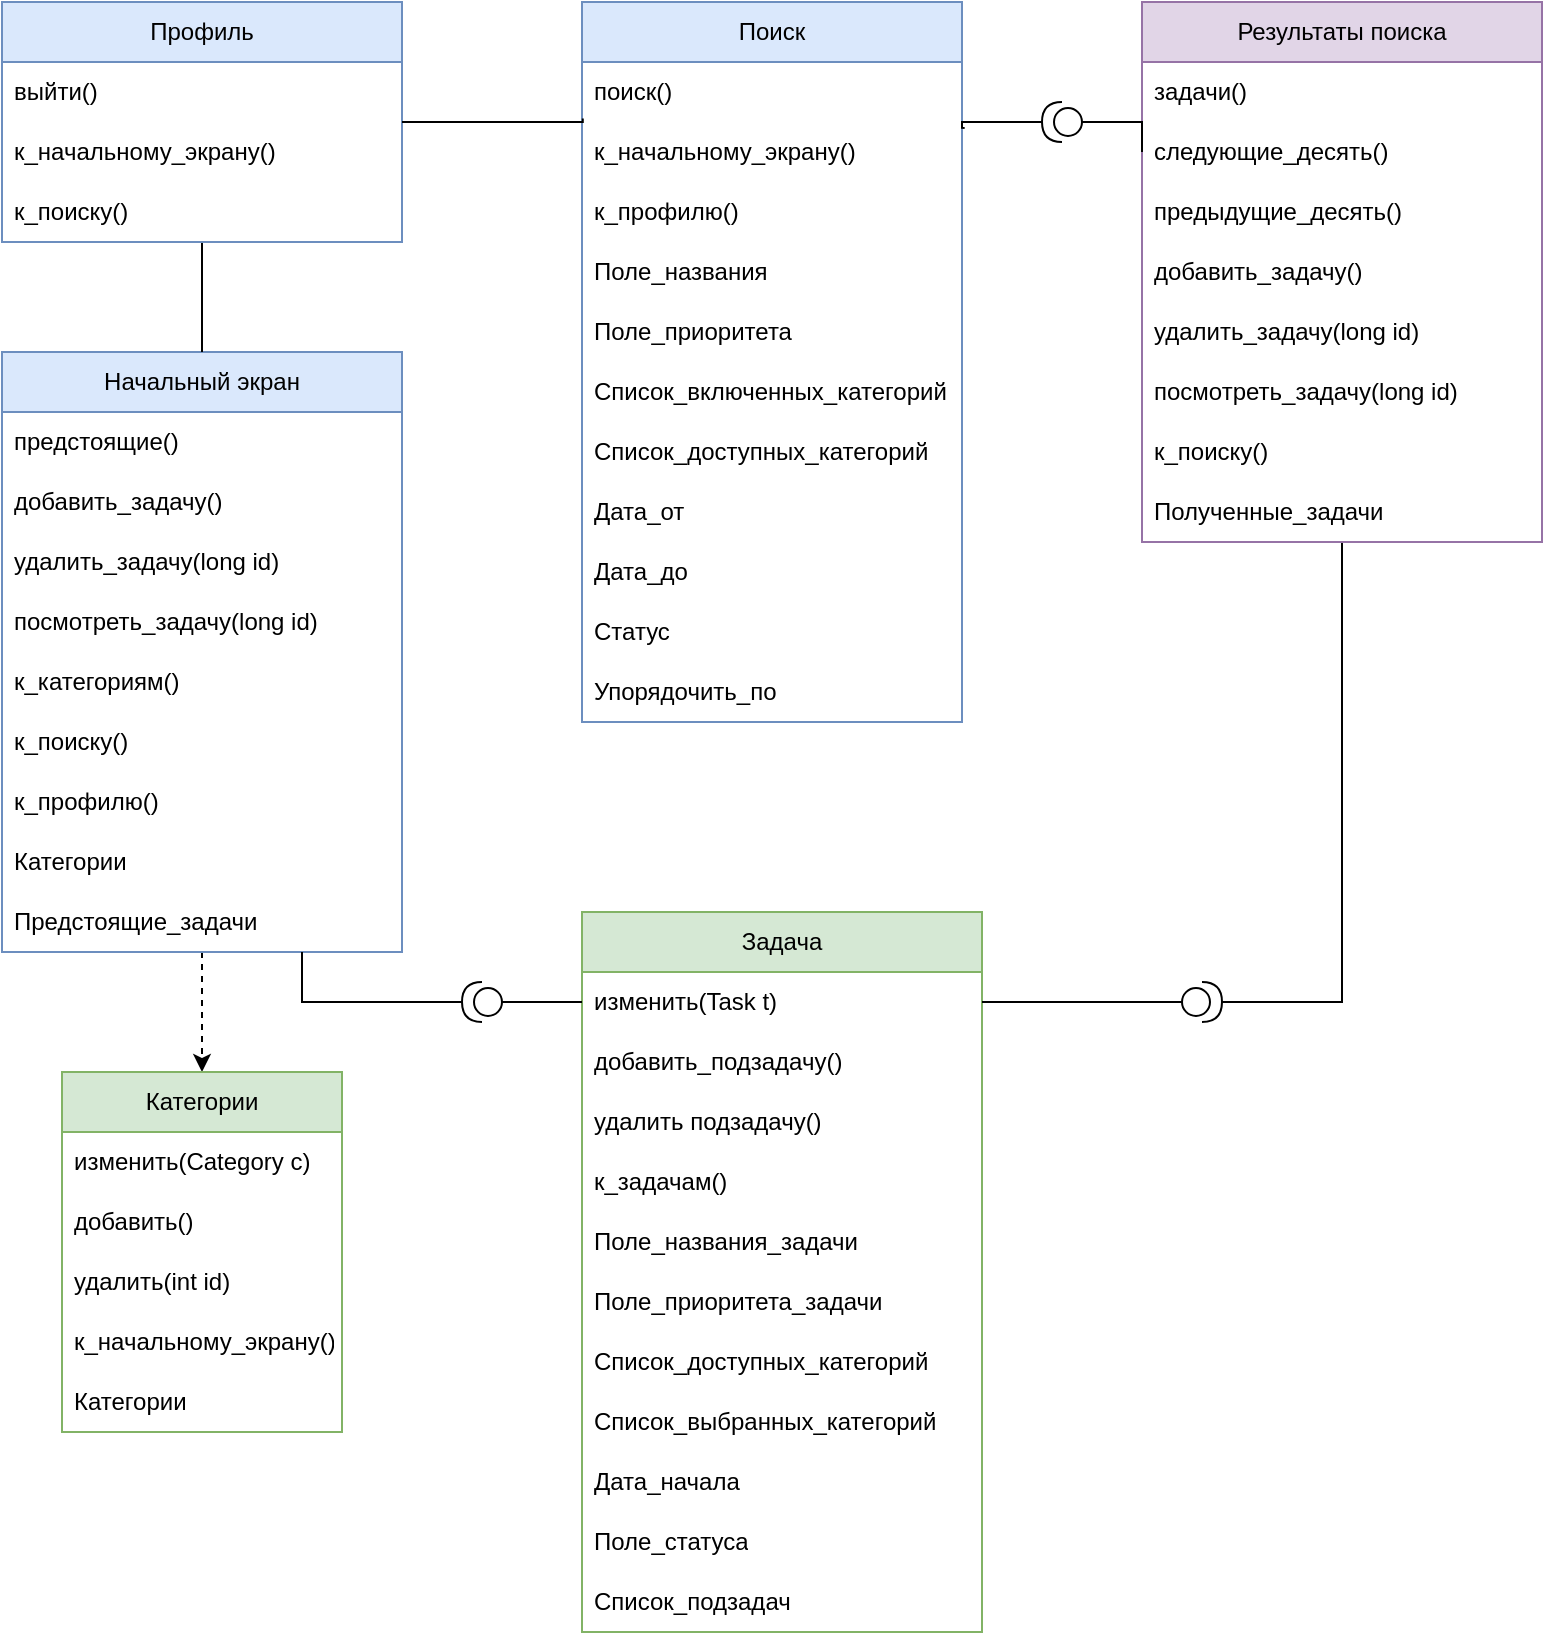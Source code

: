<mxfile version="26.1.0">
  <diagram name="Страница — 1" id="RbK2EaCYJIcAzCKS40ST">
    <mxGraphModel dx="1038" dy="853" grid="1" gridSize="10" guides="1" tooltips="1" connect="1" arrows="1" fold="1" page="1" pageScale="1" pageWidth="827" pageHeight="1169" math="0" shadow="0">
      <root>
        <mxCell id="0" />
        <mxCell id="1" parent="0" />
        <mxCell id="BAqkVpjLo9MUSPYBQ6K9-26" style="edgeStyle=orthogonalEdgeStyle;rounded=0;orthogonalLoop=1;jettySize=auto;html=1;exitX=0.5;exitY=1;exitDx=0;exitDy=0;entryX=0.5;entryY=0;entryDx=0;entryDy=0;dashed=1;" edge="1" parent="1" source="w0oGPs0FV6ANnLtdmTdL-5" target="w0oGPs0FV6ANnLtdmTdL-43">
          <mxGeometry relative="1" as="geometry" />
        </mxCell>
        <mxCell id="w0oGPs0FV6ANnLtdmTdL-5" value="Начальный экран" style="swimlane;fontStyle=0;childLayout=stackLayout;horizontal=1;startSize=30;horizontalStack=0;resizeParent=1;resizeParentMax=0;resizeLast=0;collapsible=1;marginBottom=0;whiteSpace=wrap;html=1;fillColor=#dae8fc;strokeColor=#6c8ebf;" parent="1" vertex="1">
          <mxGeometry x="230" y="280" width="200" height="300" as="geometry">
            <mxRectangle x="400" y="160" width="140" height="30" as="alternateBounds" />
          </mxGeometry>
        </mxCell>
        <mxCell id="w0oGPs0FV6ANnLtdmTdL-6" value="предстоящие()" style="text;strokeColor=none;fillColor=none;align=left;verticalAlign=middle;spacingLeft=4;spacingRight=4;overflow=hidden;points=[[0,0.5],[1,0.5]];portConstraint=eastwest;rotatable=0;whiteSpace=wrap;html=1;" parent="w0oGPs0FV6ANnLtdmTdL-5" vertex="1">
          <mxGeometry y="30" width="200" height="30" as="geometry" />
        </mxCell>
        <mxCell id="w0oGPs0FV6ANnLtdmTdL-7" value="добавить_задачу()" style="text;strokeColor=none;fillColor=none;align=left;verticalAlign=middle;spacingLeft=4;spacingRight=4;overflow=hidden;points=[[0,0.5],[1,0.5]];portConstraint=eastwest;rotatable=0;whiteSpace=wrap;html=1;" parent="w0oGPs0FV6ANnLtdmTdL-5" vertex="1">
          <mxGeometry y="60" width="200" height="30" as="geometry" />
        </mxCell>
        <mxCell id="w0oGPs0FV6ANnLtdmTdL-8" value="удалить_задачу(long id)" style="text;strokeColor=none;fillColor=none;align=left;verticalAlign=middle;spacingLeft=4;spacingRight=4;overflow=hidden;points=[[0,0.5],[1,0.5]];portConstraint=eastwest;rotatable=0;whiteSpace=wrap;html=1;" parent="w0oGPs0FV6ANnLtdmTdL-5" vertex="1">
          <mxGeometry y="90" width="200" height="30" as="geometry" />
        </mxCell>
        <mxCell id="w0oGPs0FV6ANnLtdmTdL-15" value="посмотреть_задачу(long id)" style="text;strokeColor=none;fillColor=none;align=left;verticalAlign=middle;spacingLeft=4;spacingRight=4;overflow=hidden;points=[[0,0.5],[1,0.5]];portConstraint=eastwest;rotatable=0;whiteSpace=wrap;html=1;" parent="w0oGPs0FV6ANnLtdmTdL-5" vertex="1">
          <mxGeometry y="120" width="200" height="30" as="geometry" />
        </mxCell>
        <mxCell id="w0oGPs0FV6ANnLtdmTdL-14" value="к_категориям()" style="text;strokeColor=none;fillColor=none;align=left;verticalAlign=middle;spacingLeft=4;spacingRight=4;overflow=hidden;points=[[0,0.5],[1,0.5]];portConstraint=eastwest;rotatable=0;whiteSpace=wrap;html=1;" parent="w0oGPs0FV6ANnLtdmTdL-5" vertex="1">
          <mxGeometry y="150" width="200" height="30" as="geometry" />
        </mxCell>
        <mxCell id="w0oGPs0FV6ANnLtdmTdL-13" value="к_поиску()" style="text;strokeColor=none;fillColor=none;align=left;verticalAlign=middle;spacingLeft=4;spacingRight=4;overflow=hidden;points=[[0,0.5],[1,0.5]];portConstraint=eastwest;rotatable=0;whiteSpace=wrap;html=1;" parent="w0oGPs0FV6ANnLtdmTdL-5" vertex="1">
          <mxGeometry y="180" width="200" height="30" as="geometry" />
        </mxCell>
        <mxCell id="w0oGPs0FV6ANnLtdmTdL-12" value="к_профилю()" style="text;strokeColor=none;fillColor=none;align=left;verticalAlign=middle;spacingLeft=4;spacingRight=4;overflow=hidden;points=[[0,0.5],[1,0.5]];portConstraint=eastwest;rotatable=0;whiteSpace=wrap;html=1;" parent="w0oGPs0FV6ANnLtdmTdL-5" vertex="1">
          <mxGeometry y="210" width="200" height="30" as="geometry" />
        </mxCell>
        <mxCell id="BAqkVpjLo9MUSPYBQ6K9-1" value="Категории" style="text;strokeColor=none;fillColor=none;align=left;verticalAlign=middle;spacingLeft=4;spacingRight=4;overflow=hidden;points=[[0,0.5],[1,0.5]];portConstraint=eastwest;rotatable=0;whiteSpace=wrap;html=1;" vertex="1" parent="w0oGPs0FV6ANnLtdmTdL-5">
          <mxGeometry y="240" width="200" height="30" as="geometry" />
        </mxCell>
        <mxCell id="BAqkVpjLo9MUSPYBQ6K9-2" value="Предстоящие_задачи" style="text;strokeColor=none;fillColor=none;align=left;verticalAlign=middle;spacingLeft=4;spacingRight=4;overflow=hidden;points=[[0,0.5],[1,0.5]];portConstraint=eastwest;rotatable=0;whiteSpace=wrap;html=1;" vertex="1" parent="w0oGPs0FV6ANnLtdmTdL-5">
          <mxGeometry y="270" width="200" height="30" as="geometry" />
        </mxCell>
        <mxCell id="BAqkVpjLo9MUSPYBQ6K9-23" style="edgeStyle=orthogonalEdgeStyle;rounded=0;orthogonalLoop=1;jettySize=auto;html=1;exitX=0.5;exitY=1;exitDx=0;exitDy=0;endArrow=none;startFill=0;" edge="1" parent="1" source="w0oGPs0FV6ANnLtdmTdL-16" target="BAqkVpjLo9MUSPYBQ6K9-24">
          <mxGeometry relative="1" as="geometry">
            <mxPoint x="830" y="605" as="targetPoint" />
            <Array as="points">
              <mxPoint x="900" y="605" />
            </Array>
          </mxGeometry>
        </mxCell>
        <mxCell id="w0oGPs0FV6ANnLtdmTdL-16" value="Результаты поиска" style="swimlane;fontStyle=0;childLayout=stackLayout;horizontal=1;startSize=30;horizontalStack=0;resizeParent=1;resizeParentMax=0;resizeLast=0;collapsible=1;marginBottom=0;whiteSpace=wrap;html=1;fillColor=#e1d5e7;strokeColor=#9673a6;" parent="1" vertex="1">
          <mxGeometry x="800" y="105" width="200" height="270" as="geometry">
            <mxRectangle x="400" y="160" width="140" height="30" as="alternateBounds" />
          </mxGeometry>
        </mxCell>
        <mxCell id="w0oGPs0FV6ANnLtdmTdL-17" value="задачи()" style="text;strokeColor=none;fillColor=none;align=left;verticalAlign=middle;spacingLeft=4;spacingRight=4;overflow=hidden;points=[[0,0.5],[1,0.5]];portConstraint=eastwest;rotatable=0;whiteSpace=wrap;html=1;" parent="w0oGPs0FV6ANnLtdmTdL-16" vertex="1">
          <mxGeometry y="30" width="200" height="30" as="geometry" />
        </mxCell>
        <mxCell id="w0oGPs0FV6ANnLtdmTdL-25" value="следующие_десять()" style="text;strokeColor=none;fillColor=none;align=left;verticalAlign=middle;spacingLeft=4;spacingRight=4;overflow=hidden;points=[[0,0.5],[1,0.5]];portConstraint=eastwest;rotatable=0;whiteSpace=wrap;html=1;" parent="w0oGPs0FV6ANnLtdmTdL-16" vertex="1">
          <mxGeometry y="60" width="200" height="30" as="geometry" />
        </mxCell>
        <mxCell id="w0oGPs0FV6ANnLtdmTdL-24" value="предыдущие_десять()" style="text;strokeColor=none;fillColor=none;align=left;verticalAlign=middle;spacingLeft=4;spacingRight=4;overflow=hidden;points=[[0,0.5],[1,0.5]];portConstraint=eastwest;rotatable=0;whiteSpace=wrap;html=1;" parent="w0oGPs0FV6ANnLtdmTdL-16" vertex="1">
          <mxGeometry y="90" width="200" height="30" as="geometry" />
        </mxCell>
        <mxCell id="w0oGPs0FV6ANnLtdmTdL-18" value="добавить_задачу()" style="text;strokeColor=none;fillColor=none;align=left;verticalAlign=middle;spacingLeft=4;spacingRight=4;overflow=hidden;points=[[0,0.5],[1,0.5]];portConstraint=eastwest;rotatable=0;whiteSpace=wrap;html=1;" parent="w0oGPs0FV6ANnLtdmTdL-16" vertex="1">
          <mxGeometry y="120" width="200" height="30" as="geometry" />
        </mxCell>
        <mxCell id="w0oGPs0FV6ANnLtdmTdL-19" value="удалить_задачу(long id)" style="text;strokeColor=none;fillColor=none;align=left;verticalAlign=middle;spacingLeft=4;spacingRight=4;overflow=hidden;points=[[0,0.5],[1,0.5]];portConstraint=eastwest;rotatable=0;whiteSpace=wrap;html=1;" parent="w0oGPs0FV6ANnLtdmTdL-16" vertex="1">
          <mxGeometry y="150" width="200" height="30" as="geometry" />
        </mxCell>
        <mxCell id="w0oGPs0FV6ANnLtdmTdL-20" value="посмотреть_задачу(long id)" style="text;strokeColor=none;fillColor=none;align=left;verticalAlign=middle;spacingLeft=4;spacingRight=4;overflow=hidden;points=[[0,0.5],[1,0.5]];portConstraint=eastwest;rotatable=0;whiteSpace=wrap;html=1;" parent="w0oGPs0FV6ANnLtdmTdL-16" vertex="1">
          <mxGeometry y="180" width="200" height="30" as="geometry" />
        </mxCell>
        <mxCell id="w0oGPs0FV6ANnLtdmTdL-22" value="к_поиску()" style="text;strokeColor=none;fillColor=none;align=left;verticalAlign=middle;spacingLeft=4;spacingRight=4;overflow=hidden;points=[[0,0.5],[1,0.5]];portConstraint=eastwest;rotatable=0;whiteSpace=wrap;html=1;" parent="w0oGPs0FV6ANnLtdmTdL-16" vertex="1">
          <mxGeometry y="210" width="200" height="30" as="geometry" />
        </mxCell>
        <mxCell id="BAqkVpjLo9MUSPYBQ6K9-3" value="Полученные_задачи" style="text;strokeColor=none;fillColor=none;align=left;verticalAlign=middle;spacingLeft=4;spacingRight=4;overflow=hidden;points=[[0,0.5],[1,0.5]];portConstraint=eastwest;rotatable=0;whiteSpace=wrap;html=1;" vertex="1" parent="w0oGPs0FV6ANnLtdmTdL-16">
          <mxGeometry y="240" width="200" height="30" as="geometry" />
        </mxCell>
        <mxCell id="w0oGPs0FV6ANnLtdmTdL-30" value="Поиск" style="swimlane;fontStyle=0;childLayout=stackLayout;horizontal=1;startSize=30;horizontalStack=0;resizeParent=1;resizeParentMax=0;resizeLast=0;collapsible=1;marginBottom=0;whiteSpace=wrap;html=1;fillColor=#dae8fc;strokeColor=#6c8ebf;" parent="1" vertex="1">
          <mxGeometry x="520" y="105" width="190" height="360" as="geometry">
            <mxRectangle x="400" y="160" width="140" height="30" as="alternateBounds" />
          </mxGeometry>
        </mxCell>
        <mxCell id="w0oGPs0FV6ANnLtdmTdL-31" value="поиск()" style="text;strokeColor=none;fillColor=none;align=left;verticalAlign=middle;spacingLeft=4;spacingRight=4;overflow=hidden;points=[[0,0.5],[1,0.5]];portConstraint=eastwest;rotatable=0;whiteSpace=wrap;html=1;" parent="w0oGPs0FV6ANnLtdmTdL-30" vertex="1">
          <mxGeometry y="30" width="190" height="30" as="geometry" />
        </mxCell>
        <mxCell id="w0oGPs0FV6ANnLtdmTdL-36" value="к_начальному_экрану()" style="text;strokeColor=none;fillColor=none;align=left;verticalAlign=middle;spacingLeft=4;spacingRight=4;overflow=hidden;points=[[0,0.5],[1,0.5]];portConstraint=eastwest;rotatable=0;whiteSpace=wrap;html=1;" parent="w0oGPs0FV6ANnLtdmTdL-30" vertex="1">
          <mxGeometry y="60" width="190" height="30" as="geometry" />
        </mxCell>
        <mxCell id="w0oGPs0FV6ANnLtdmTdL-37" value="к_профилю()" style="text;strokeColor=none;fillColor=none;align=left;verticalAlign=middle;spacingLeft=4;spacingRight=4;overflow=hidden;points=[[0,0.5],[1,0.5]];portConstraint=eastwest;rotatable=0;whiteSpace=wrap;html=1;" parent="w0oGPs0FV6ANnLtdmTdL-30" vertex="1">
          <mxGeometry y="90" width="190" height="30" as="geometry" />
        </mxCell>
        <mxCell id="BAqkVpjLo9MUSPYBQ6K9-11" value="Поле_названия" style="text;strokeColor=none;fillColor=none;align=left;verticalAlign=middle;spacingLeft=4;spacingRight=4;overflow=hidden;points=[[0,0.5],[1,0.5]];portConstraint=eastwest;rotatable=0;whiteSpace=wrap;html=1;" vertex="1" parent="w0oGPs0FV6ANnLtdmTdL-30">
          <mxGeometry y="120" width="190" height="30" as="geometry" />
        </mxCell>
        <mxCell id="BAqkVpjLo9MUSPYBQ6K9-17" value="Поле_приоритета" style="text;strokeColor=none;fillColor=none;align=left;verticalAlign=middle;spacingLeft=4;spacingRight=4;overflow=hidden;points=[[0,0.5],[1,0.5]];portConstraint=eastwest;rotatable=0;whiteSpace=wrap;html=1;" vertex="1" parent="w0oGPs0FV6ANnLtdmTdL-30">
          <mxGeometry y="150" width="190" height="30" as="geometry" />
        </mxCell>
        <mxCell id="BAqkVpjLo9MUSPYBQ6K9-16" value="Список_включенных_категорий" style="text;strokeColor=none;fillColor=none;align=left;verticalAlign=middle;spacingLeft=4;spacingRight=4;overflow=hidden;points=[[0,0.5],[1,0.5]];portConstraint=eastwest;rotatable=0;whiteSpace=wrap;html=1;" vertex="1" parent="w0oGPs0FV6ANnLtdmTdL-30">
          <mxGeometry y="180" width="190" height="30" as="geometry" />
        </mxCell>
        <mxCell id="BAqkVpjLo9MUSPYBQ6K9-15" value="Список_доступных_категорий" style="text;strokeColor=none;fillColor=none;align=left;verticalAlign=middle;spacingLeft=4;spacingRight=4;overflow=hidden;points=[[0,0.5],[1,0.5]];portConstraint=eastwest;rotatable=0;whiteSpace=wrap;html=1;" vertex="1" parent="w0oGPs0FV6ANnLtdmTdL-30">
          <mxGeometry y="210" width="190" height="30" as="geometry" />
        </mxCell>
        <mxCell id="BAqkVpjLo9MUSPYBQ6K9-14" value="Дата_от" style="text;strokeColor=none;fillColor=none;align=left;verticalAlign=middle;spacingLeft=4;spacingRight=4;overflow=hidden;points=[[0,0.5],[1,0.5]];portConstraint=eastwest;rotatable=0;whiteSpace=wrap;html=1;" vertex="1" parent="w0oGPs0FV6ANnLtdmTdL-30">
          <mxGeometry y="240" width="190" height="30" as="geometry" />
        </mxCell>
        <mxCell id="BAqkVpjLo9MUSPYBQ6K9-13" value="Дата_до" style="text;strokeColor=none;fillColor=none;align=left;verticalAlign=middle;spacingLeft=4;spacingRight=4;overflow=hidden;points=[[0,0.5],[1,0.5]];portConstraint=eastwest;rotatable=0;whiteSpace=wrap;html=1;" vertex="1" parent="w0oGPs0FV6ANnLtdmTdL-30">
          <mxGeometry y="270" width="190" height="30" as="geometry" />
        </mxCell>
        <mxCell id="BAqkVpjLo9MUSPYBQ6K9-12" value="Статус" style="text;strokeColor=none;fillColor=none;align=left;verticalAlign=middle;spacingLeft=4;spacingRight=4;overflow=hidden;points=[[0,0.5],[1,0.5]];portConstraint=eastwest;rotatable=0;whiteSpace=wrap;html=1;" vertex="1" parent="w0oGPs0FV6ANnLtdmTdL-30">
          <mxGeometry y="300" width="190" height="30" as="geometry" />
        </mxCell>
        <mxCell id="BAqkVpjLo9MUSPYBQ6K9-18" value="Упорядочить_по" style="text;strokeColor=none;fillColor=none;align=left;verticalAlign=middle;spacingLeft=4;spacingRight=4;overflow=hidden;points=[[0,0.5],[1,0.5]];portConstraint=eastwest;rotatable=0;whiteSpace=wrap;html=1;" vertex="1" parent="w0oGPs0FV6ANnLtdmTdL-30">
          <mxGeometry y="330" width="190" height="30" as="geometry" />
        </mxCell>
        <mxCell id="BAqkVpjLo9MUSPYBQ6K9-19" style="edgeStyle=orthogonalEdgeStyle;rounded=0;orthogonalLoop=1;jettySize=auto;html=1;exitX=0.5;exitY=1;exitDx=0;exitDy=0;entryX=0.5;entryY=0;entryDx=0;entryDy=0;endArrow=none;startFill=0;" edge="1" parent="1" source="w0oGPs0FV6ANnLtdmTdL-38" target="w0oGPs0FV6ANnLtdmTdL-5">
          <mxGeometry relative="1" as="geometry" />
        </mxCell>
        <mxCell id="w0oGPs0FV6ANnLtdmTdL-38" value="Профиль" style="swimlane;fontStyle=0;childLayout=stackLayout;horizontal=1;startSize=30;horizontalStack=0;resizeParent=1;resizeParentMax=0;resizeLast=0;collapsible=1;marginBottom=0;whiteSpace=wrap;html=1;fillColor=#dae8fc;strokeColor=#6c8ebf;" parent="1" vertex="1">
          <mxGeometry x="230" y="105" width="200" height="120" as="geometry">
            <mxRectangle x="400" y="160" width="140" height="30" as="alternateBounds" />
          </mxGeometry>
        </mxCell>
        <mxCell id="w0oGPs0FV6ANnLtdmTdL-39" value="выйти()" style="text;strokeColor=none;fillColor=none;align=left;verticalAlign=middle;spacingLeft=4;spacingRight=4;overflow=hidden;points=[[0,0.5],[1,0.5]];portConstraint=eastwest;rotatable=0;whiteSpace=wrap;html=1;" parent="w0oGPs0FV6ANnLtdmTdL-38" vertex="1">
          <mxGeometry y="30" width="200" height="30" as="geometry" />
        </mxCell>
        <mxCell id="w0oGPs0FV6ANnLtdmTdL-40" value="к_начальному_экрану()" style="text;strokeColor=none;fillColor=none;align=left;verticalAlign=middle;spacingLeft=4;spacingRight=4;overflow=hidden;points=[[0,0.5],[1,0.5]];portConstraint=eastwest;rotatable=0;whiteSpace=wrap;html=1;" parent="w0oGPs0FV6ANnLtdmTdL-38" vertex="1">
          <mxGeometry y="60" width="200" height="30" as="geometry" />
        </mxCell>
        <mxCell id="w0oGPs0FV6ANnLtdmTdL-41" value="к_поиску()" style="text;strokeColor=none;fillColor=none;align=left;verticalAlign=middle;spacingLeft=4;spacingRight=4;overflow=hidden;points=[[0,0.5],[1,0.5]];portConstraint=eastwest;rotatable=0;whiteSpace=wrap;html=1;" parent="w0oGPs0FV6ANnLtdmTdL-38" vertex="1">
          <mxGeometry y="90" width="200" height="30" as="geometry" />
        </mxCell>
        <mxCell id="w0oGPs0FV6ANnLtdmTdL-43" value="Категории" style="swimlane;fontStyle=0;childLayout=stackLayout;horizontal=1;startSize=30;horizontalStack=0;resizeParent=1;resizeParentMax=0;resizeLast=0;collapsible=1;marginBottom=0;whiteSpace=wrap;html=1;fillColor=#d5e8d4;strokeColor=#82b366;" parent="1" vertex="1">
          <mxGeometry x="260" y="640" width="140" height="180" as="geometry">
            <mxRectangle x="400" y="160" width="140" height="30" as="alternateBounds" />
          </mxGeometry>
        </mxCell>
        <mxCell id="w0oGPs0FV6ANnLtdmTdL-44" value="изменить(Category c)" style="text;strokeColor=none;fillColor=none;align=left;verticalAlign=middle;spacingLeft=4;spacingRight=4;overflow=hidden;points=[[0,0.5],[1,0.5]];portConstraint=eastwest;rotatable=0;whiteSpace=wrap;html=1;" parent="w0oGPs0FV6ANnLtdmTdL-43" vertex="1">
          <mxGeometry y="30" width="140" height="30" as="geometry" />
        </mxCell>
        <mxCell id="w0oGPs0FV6ANnLtdmTdL-48" value="добавить()" style="text;strokeColor=none;fillColor=none;align=left;verticalAlign=middle;spacingLeft=4;spacingRight=4;overflow=hidden;points=[[0,0.5],[1,0.5]];portConstraint=eastwest;rotatable=0;whiteSpace=wrap;html=1;" parent="w0oGPs0FV6ANnLtdmTdL-43" vertex="1">
          <mxGeometry y="60" width="140" height="30" as="geometry" />
        </mxCell>
        <mxCell id="w0oGPs0FV6ANnLtdmTdL-47" value="удалить(int id)" style="text;strokeColor=none;fillColor=none;align=left;verticalAlign=middle;spacingLeft=4;spacingRight=4;overflow=hidden;points=[[0,0.5],[1,0.5]];portConstraint=eastwest;rotatable=0;whiteSpace=wrap;html=1;" parent="w0oGPs0FV6ANnLtdmTdL-43" vertex="1">
          <mxGeometry y="90" width="140" height="30" as="geometry" />
        </mxCell>
        <mxCell id="w0oGPs0FV6ANnLtdmTdL-45" value="к_начальному_экрану()" style="text;strokeColor=none;fillColor=none;align=left;verticalAlign=middle;spacingLeft=4;spacingRight=4;overflow=hidden;points=[[0,0.5],[1,0.5]];portConstraint=eastwest;rotatable=0;whiteSpace=wrap;html=1;" parent="w0oGPs0FV6ANnLtdmTdL-43" vertex="1">
          <mxGeometry y="120" width="140" height="30" as="geometry" />
        </mxCell>
        <mxCell id="BAqkVpjLo9MUSPYBQ6K9-20" value="Категории" style="text;strokeColor=none;fillColor=none;align=left;verticalAlign=middle;spacingLeft=4;spacingRight=4;overflow=hidden;points=[[0,0.5],[1,0.5]];portConstraint=eastwest;rotatable=0;whiteSpace=wrap;html=1;" vertex="1" parent="w0oGPs0FV6ANnLtdmTdL-43">
          <mxGeometry y="150" width="140" height="30" as="geometry" />
        </mxCell>
        <mxCell id="w0oGPs0FV6ANnLtdmTdL-49" value="Задача" style="swimlane;fontStyle=0;childLayout=stackLayout;horizontal=1;startSize=30;horizontalStack=0;resizeParent=1;resizeParentMax=0;resizeLast=0;collapsible=1;marginBottom=0;whiteSpace=wrap;html=1;fillColor=#d5e8d4;strokeColor=#82b366;" parent="1" vertex="1">
          <mxGeometry x="520" y="560" width="200" height="360" as="geometry">
            <mxRectangle x="400" y="160" width="140" height="30" as="alternateBounds" />
          </mxGeometry>
        </mxCell>
        <mxCell id="w0oGPs0FV6ANnLtdmTdL-50" value="изменить(Task t)" style="text;strokeColor=none;fillColor=none;align=left;verticalAlign=middle;spacingLeft=4;spacingRight=4;overflow=hidden;points=[[0,0.5],[1,0.5]];portConstraint=eastwest;rotatable=0;whiteSpace=wrap;html=1;" parent="w0oGPs0FV6ANnLtdmTdL-49" vertex="1">
          <mxGeometry y="30" width="200" height="30" as="geometry" />
        </mxCell>
        <mxCell id="w0oGPs0FV6ANnLtdmTdL-51" value="добавить_подзадачу()" style="text;strokeColor=none;fillColor=none;align=left;verticalAlign=middle;spacingLeft=4;spacingRight=4;overflow=hidden;points=[[0,0.5],[1,0.5]];portConstraint=eastwest;rotatable=0;whiteSpace=wrap;html=1;" parent="w0oGPs0FV6ANnLtdmTdL-49" vertex="1">
          <mxGeometry y="60" width="200" height="30" as="geometry" />
        </mxCell>
        <mxCell id="w0oGPs0FV6ANnLtdmTdL-52" value="удалить подзадачу()" style="text;strokeColor=none;fillColor=none;align=left;verticalAlign=middle;spacingLeft=4;spacingRight=4;overflow=hidden;points=[[0,0.5],[1,0.5]];portConstraint=eastwest;rotatable=0;whiteSpace=wrap;html=1;" parent="w0oGPs0FV6ANnLtdmTdL-49" vertex="1">
          <mxGeometry y="90" width="200" height="30" as="geometry" />
        </mxCell>
        <mxCell id="w0oGPs0FV6ANnLtdmTdL-56" value="к_задачам()" style="text;strokeColor=none;fillColor=none;align=left;verticalAlign=middle;spacingLeft=4;spacingRight=4;overflow=hidden;points=[[0,0.5],[1,0.5]];portConstraint=eastwest;rotatable=0;whiteSpace=wrap;html=1;" parent="w0oGPs0FV6ANnLtdmTdL-49" vertex="1">
          <mxGeometry y="120" width="200" height="30" as="geometry" />
        </mxCell>
        <mxCell id="BAqkVpjLo9MUSPYBQ6K9-9" value="Поле_названия_задачи" style="text;strokeColor=none;fillColor=none;align=left;verticalAlign=middle;spacingLeft=4;spacingRight=4;overflow=hidden;points=[[0,0.5],[1,0.5]];portConstraint=eastwest;rotatable=0;whiteSpace=wrap;html=1;" vertex="1" parent="w0oGPs0FV6ANnLtdmTdL-49">
          <mxGeometry y="150" width="200" height="30" as="geometry" />
        </mxCell>
        <mxCell id="BAqkVpjLo9MUSPYBQ6K9-8" value="Поле_приоритета_задачи" style="text;strokeColor=none;fillColor=none;align=left;verticalAlign=middle;spacingLeft=4;spacingRight=4;overflow=hidden;points=[[0,0.5],[1,0.5]];portConstraint=eastwest;rotatable=0;whiteSpace=wrap;html=1;" vertex="1" parent="w0oGPs0FV6ANnLtdmTdL-49">
          <mxGeometry y="180" width="200" height="30" as="geometry" />
        </mxCell>
        <mxCell id="BAqkVpjLo9MUSPYBQ6K9-7" value="&lt;div&gt;Список_доступных_категорий&lt;/div&gt;" style="text;strokeColor=none;fillColor=none;align=left;verticalAlign=middle;spacingLeft=4;spacingRight=4;overflow=hidden;points=[[0,0.5],[1,0.5]];portConstraint=eastwest;rotatable=0;whiteSpace=wrap;html=1;" vertex="1" parent="w0oGPs0FV6ANnLtdmTdL-49">
          <mxGeometry y="210" width="200" height="30" as="geometry" />
        </mxCell>
        <mxCell id="BAqkVpjLo9MUSPYBQ6K9-6" value="Список_выбранных_категорий" style="text;strokeColor=none;fillColor=none;align=left;verticalAlign=middle;spacingLeft=4;spacingRight=4;overflow=hidden;points=[[0,0.5],[1,0.5]];portConstraint=eastwest;rotatable=0;whiteSpace=wrap;html=1;" vertex="1" parent="w0oGPs0FV6ANnLtdmTdL-49">
          <mxGeometry y="240" width="200" height="30" as="geometry" />
        </mxCell>
        <mxCell id="BAqkVpjLo9MUSPYBQ6K9-5" value="&lt;div&gt;Дата_начала&lt;/div&gt;" style="text;strokeColor=none;fillColor=none;align=left;verticalAlign=middle;spacingLeft=4;spacingRight=4;overflow=hidden;points=[[0,0.5],[1,0.5]];portConstraint=eastwest;rotatable=0;whiteSpace=wrap;html=1;" vertex="1" parent="w0oGPs0FV6ANnLtdmTdL-49">
          <mxGeometry y="270" width="200" height="30" as="geometry" />
        </mxCell>
        <mxCell id="BAqkVpjLo9MUSPYBQ6K9-10" value="Поле_статуса" style="text;strokeColor=none;fillColor=none;align=left;verticalAlign=middle;spacingLeft=4;spacingRight=4;overflow=hidden;points=[[0,0.5],[1,0.5]];portConstraint=eastwest;rotatable=0;whiteSpace=wrap;html=1;" vertex="1" parent="w0oGPs0FV6ANnLtdmTdL-49">
          <mxGeometry y="300" width="200" height="30" as="geometry" />
        </mxCell>
        <mxCell id="BAqkVpjLo9MUSPYBQ6K9-4" value="Список_подзадач" style="text;strokeColor=none;fillColor=none;align=left;verticalAlign=middle;spacingLeft=4;spacingRight=4;overflow=hidden;points=[[0,0.5],[1,0.5]];portConstraint=eastwest;rotatable=0;whiteSpace=wrap;html=1;" vertex="1" parent="w0oGPs0FV6ANnLtdmTdL-49">
          <mxGeometry y="330" width="200" height="30" as="geometry" />
        </mxCell>
        <mxCell id="BAqkVpjLo9MUSPYBQ6K9-21" style="edgeStyle=orthogonalEdgeStyle;rounded=0;orthogonalLoop=1;jettySize=auto;html=1;exitX=1;exitY=0.5;exitDx=0;exitDy=0;entryX=0.002;entryY=-0.059;entryDx=0;entryDy=0;endArrow=none;startFill=0;entryPerimeter=0;" edge="1" parent="1" source="w0oGPs0FV6ANnLtdmTdL-38" target="w0oGPs0FV6ANnLtdmTdL-36">
          <mxGeometry relative="1" as="geometry">
            <Array as="points">
              <mxPoint x="520" y="165" />
            </Array>
          </mxGeometry>
        </mxCell>
        <mxCell id="BAqkVpjLo9MUSPYBQ6K9-25" style="edgeStyle=orthogonalEdgeStyle;rounded=0;orthogonalLoop=1;jettySize=auto;html=1;exitX=0;exitY=0.5;exitDx=0;exitDy=0;exitPerimeter=0;entryX=1;entryY=0.5;entryDx=0;entryDy=0;endArrow=none;startFill=0;" edge="1" parent="1" source="BAqkVpjLo9MUSPYBQ6K9-24" target="w0oGPs0FV6ANnLtdmTdL-50">
          <mxGeometry relative="1" as="geometry" />
        </mxCell>
        <mxCell id="BAqkVpjLo9MUSPYBQ6K9-24" value="" style="shape=providedRequiredInterface;html=1;verticalLabelPosition=bottom;sketch=0;" vertex="1" parent="1">
          <mxGeometry x="820" y="595" width="20" height="20" as="geometry" />
        </mxCell>
        <mxCell id="BAqkVpjLo9MUSPYBQ6K9-27" value="" style="shape=providedRequiredInterface;html=1;verticalLabelPosition=bottom;sketch=0;direction=west;" vertex="1" parent="1">
          <mxGeometry x="750" y="155" width="20" height="20" as="geometry" />
        </mxCell>
        <mxCell id="BAqkVpjLo9MUSPYBQ6K9-28" style="edgeStyle=orthogonalEdgeStyle;rounded=0;orthogonalLoop=1;jettySize=auto;html=1;exitX=1.007;exitY=0.098;exitDx=0;exitDy=0;entryX=1;entryY=0.5;entryDx=0;entryDy=0;entryPerimeter=0;endArrow=none;startFill=0;exitPerimeter=0;" edge="1" parent="1" source="w0oGPs0FV6ANnLtdmTdL-36" target="BAqkVpjLo9MUSPYBQ6K9-27">
          <mxGeometry relative="1" as="geometry">
            <Array as="points">
              <mxPoint x="710" y="168" />
              <mxPoint x="710" y="165" />
            </Array>
          </mxGeometry>
        </mxCell>
        <mxCell id="BAqkVpjLo9MUSPYBQ6K9-29" style="edgeStyle=orthogonalEdgeStyle;rounded=0;orthogonalLoop=1;jettySize=auto;html=1;exitX=0;exitY=0.5;exitDx=0;exitDy=0;exitPerimeter=0;entryX=0;entryY=0.5;entryDx=0;entryDy=0;endArrow=none;startFill=0;" edge="1" parent="1" source="BAqkVpjLo9MUSPYBQ6K9-27" target="w0oGPs0FV6ANnLtdmTdL-25">
          <mxGeometry relative="1" as="geometry" />
        </mxCell>
        <mxCell id="BAqkVpjLo9MUSPYBQ6K9-31" style="edgeStyle=orthogonalEdgeStyle;rounded=0;orthogonalLoop=1;jettySize=auto;html=1;exitX=0;exitY=0.5;exitDx=0;exitDy=0;exitPerimeter=0;entryX=0;entryY=0.5;entryDx=0;entryDy=0;endArrow=none;startFill=0;" edge="1" parent="1" source="BAqkVpjLo9MUSPYBQ6K9-30" target="w0oGPs0FV6ANnLtdmTdL-50">
          <mxGeometry relative="1" as="geometry" />
        </mxCell>
        <mxCell id="BAqkVpjLo9MUSPYBQ6K9-30" value="" style="shape=providedRequiredInterface;html=1;verticalLabelPosition=bottom;sketch=0;direction=west;" vertex="1" parent="1">
          <mxGeometry x="460" y="595" width="20" height="20" as="geometry" />
        </mxCell>
        <mxCell id="BAqkVpjLo9MUSPYBQ6K9-32" style="edgeStyle=orthogonalEdgeStyle;rounded=0;orthogonalLoop=1;jettySize=auto;html=1;exitX=0.75;exitY=1;exitDx=0;exitDy=0;entryX=1;entryY=0.5;entryDx=0;entryDy=0;entryPerimeter=0;endArrow=none;startFill=0;" edge="1" parent="1" source="w0oGPs0FV6ANnLtdmTdL-5" target="BAqkVpjLo9MUSPYBQ6K9-30">
          <mxGeometry relative="1" as="geometry" />
        </mxCell>
      </root>
    </mxGraphModel>
  </diagram>
</mxfile>
